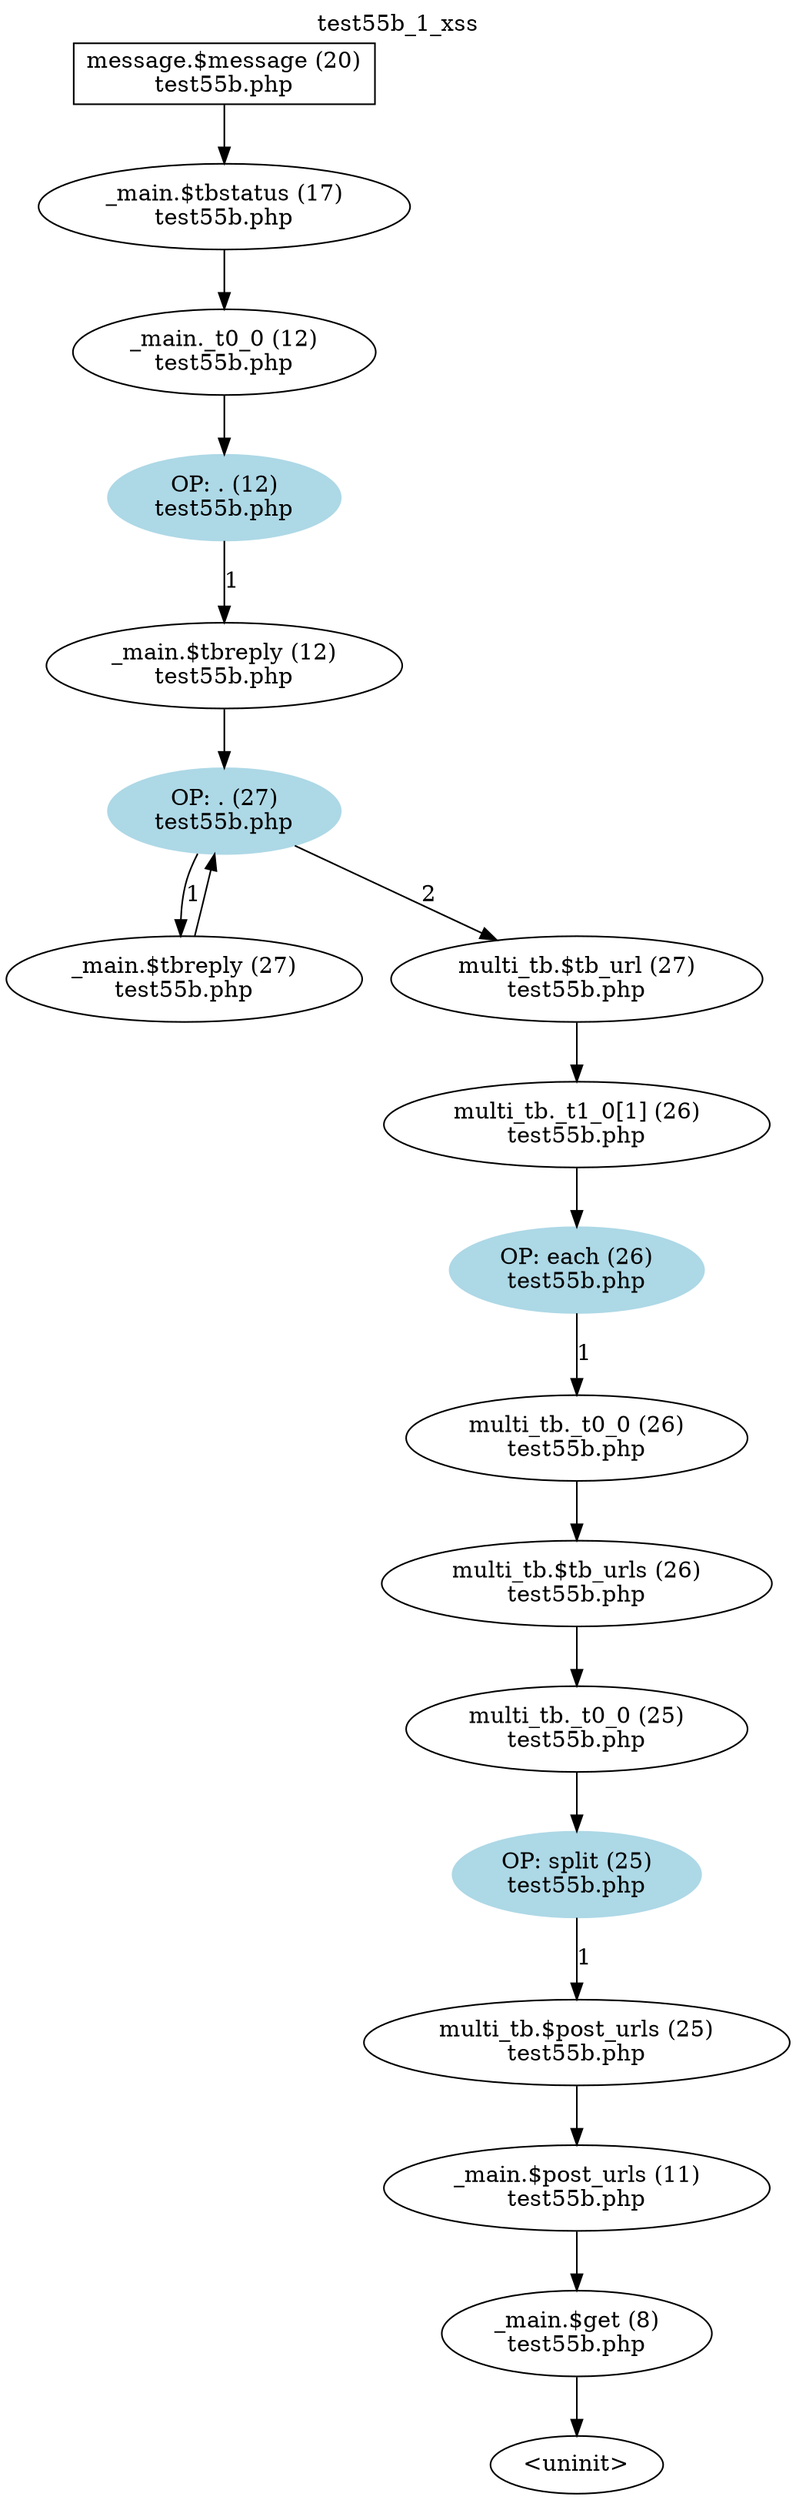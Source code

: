 digraph cfg {
  label="test55b_1_xss";
  labelloc=t;
  n1 [shape=box, label="message.$message (20)\ntest55b.php"];
  n2 [shape=ellipse, label="_main.$tbstatus (17)\ntest55b.php"];
  n3 [shape=ellipse, label="_main._t0_0 (12)\ntest55b.php"];
  n4 [shape=ellipse, label="OP: . (12)\ntest55b.php",style=filled,color=lightblue];
  n5 [shape=ellipse, label="_main.$tbreply (12)\ntest55b.php"];
  n6 [shape=ellipse, label="OP: . (27)\ntest55b.php",style=filled,color=lightblue];
  n7 [shape=ellipse, label="_main.$tbreply (27)\ntest55b.php"];
  n8 [shape=ellipse, label="multi_tb.$tb_url (27)\ntest55b.php"];
  n9 [shape=ellipse, label="multi_tb._t1_0[1] (26)\ntest55b.php"];
  n10 [shape=ellipse, label="OP: each (26)\ntest55b.php",style=filled,color=lightblue];
  n11 [shape=ellipse, label="multi_tb._t0_0 (26)\ntest55b.php"];
  n12 [shape=ellipse, label="multi_tb.$tb_urls (26)\ntest55b.php"];
  n13 [shape=ellipse, label="multi_tb._t0_0 (25)\ntest55b.php"];
  n14 [shape=ellipse, label="OP: split (25)\ntest55b.php",style=filled,color=lightblue];
  n15 [shape=ellipse, label="multi_tb.$post_urls (25)\ntest55b.php"];
  n16 [shape=ellipse, label="_main.$post_urls (11)\ntest55b.php"];
  n17 [shape=ellipse, label="_main.$get (8)\ntest55b.php"];
  n18 [shape=ellipse, label="<uninit>"];
  n1 -> n2;
  n10 -> n11[label="1"];
  n11 -> n12;
  n12 -> n13;
  n13 -> n14;
  n14 -> n15[label="1"];
  n15 -> n16;
  n16 -> n17;
  n17 -> n18;
  n2 -> n3;
  n3 -> n4;
  n4 -> n5[label="1"];
  n5 -> n6;
  n6 -> n7[label="1"];
  n6 -> n8[label="2"];
  n7 -> n6;
  n8 -> n9;
  n9 -> n10;
}
